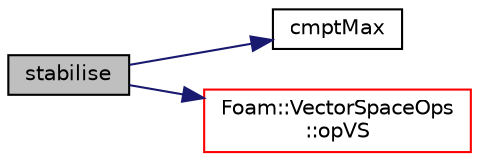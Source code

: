 digraph "stabilise"
{
  bgcolor="transparent";
  edge [fontname="Helvetica",fontsize="10",labelfontname="Helvetica",labelfontsize="10"];
  node [fontname="Helvetica",fontsize="10",shape=record];
  rankdir="LR";
  Node142537 [label="stabilise",height=0.2,width=0.4,color="black", fillcolor="grey75", style="filled", fontcolor="black"];
  Node142537 -> Node142538 [color="midnightblue",fontsize="10",style="solid",fontname="Helvetica"];
  Node142538 [label="cmptMax",height=0.2,width=0.4,color="black",URL="$a21851.html#ab0e593317f8c0ebd299809089f27b307"];
  Node142537 -> Node142539 [color="midnightblue",fontsize="10",style="solid",fontname="Helvetica"];
  Node142539 [label="Foam::VectorSpaceOps\l::opVS",height=0.2,width=0.4,color="red",URL="$a29821.html#a4f85ced4979a77262b54c597b5cf1fef"];
}
